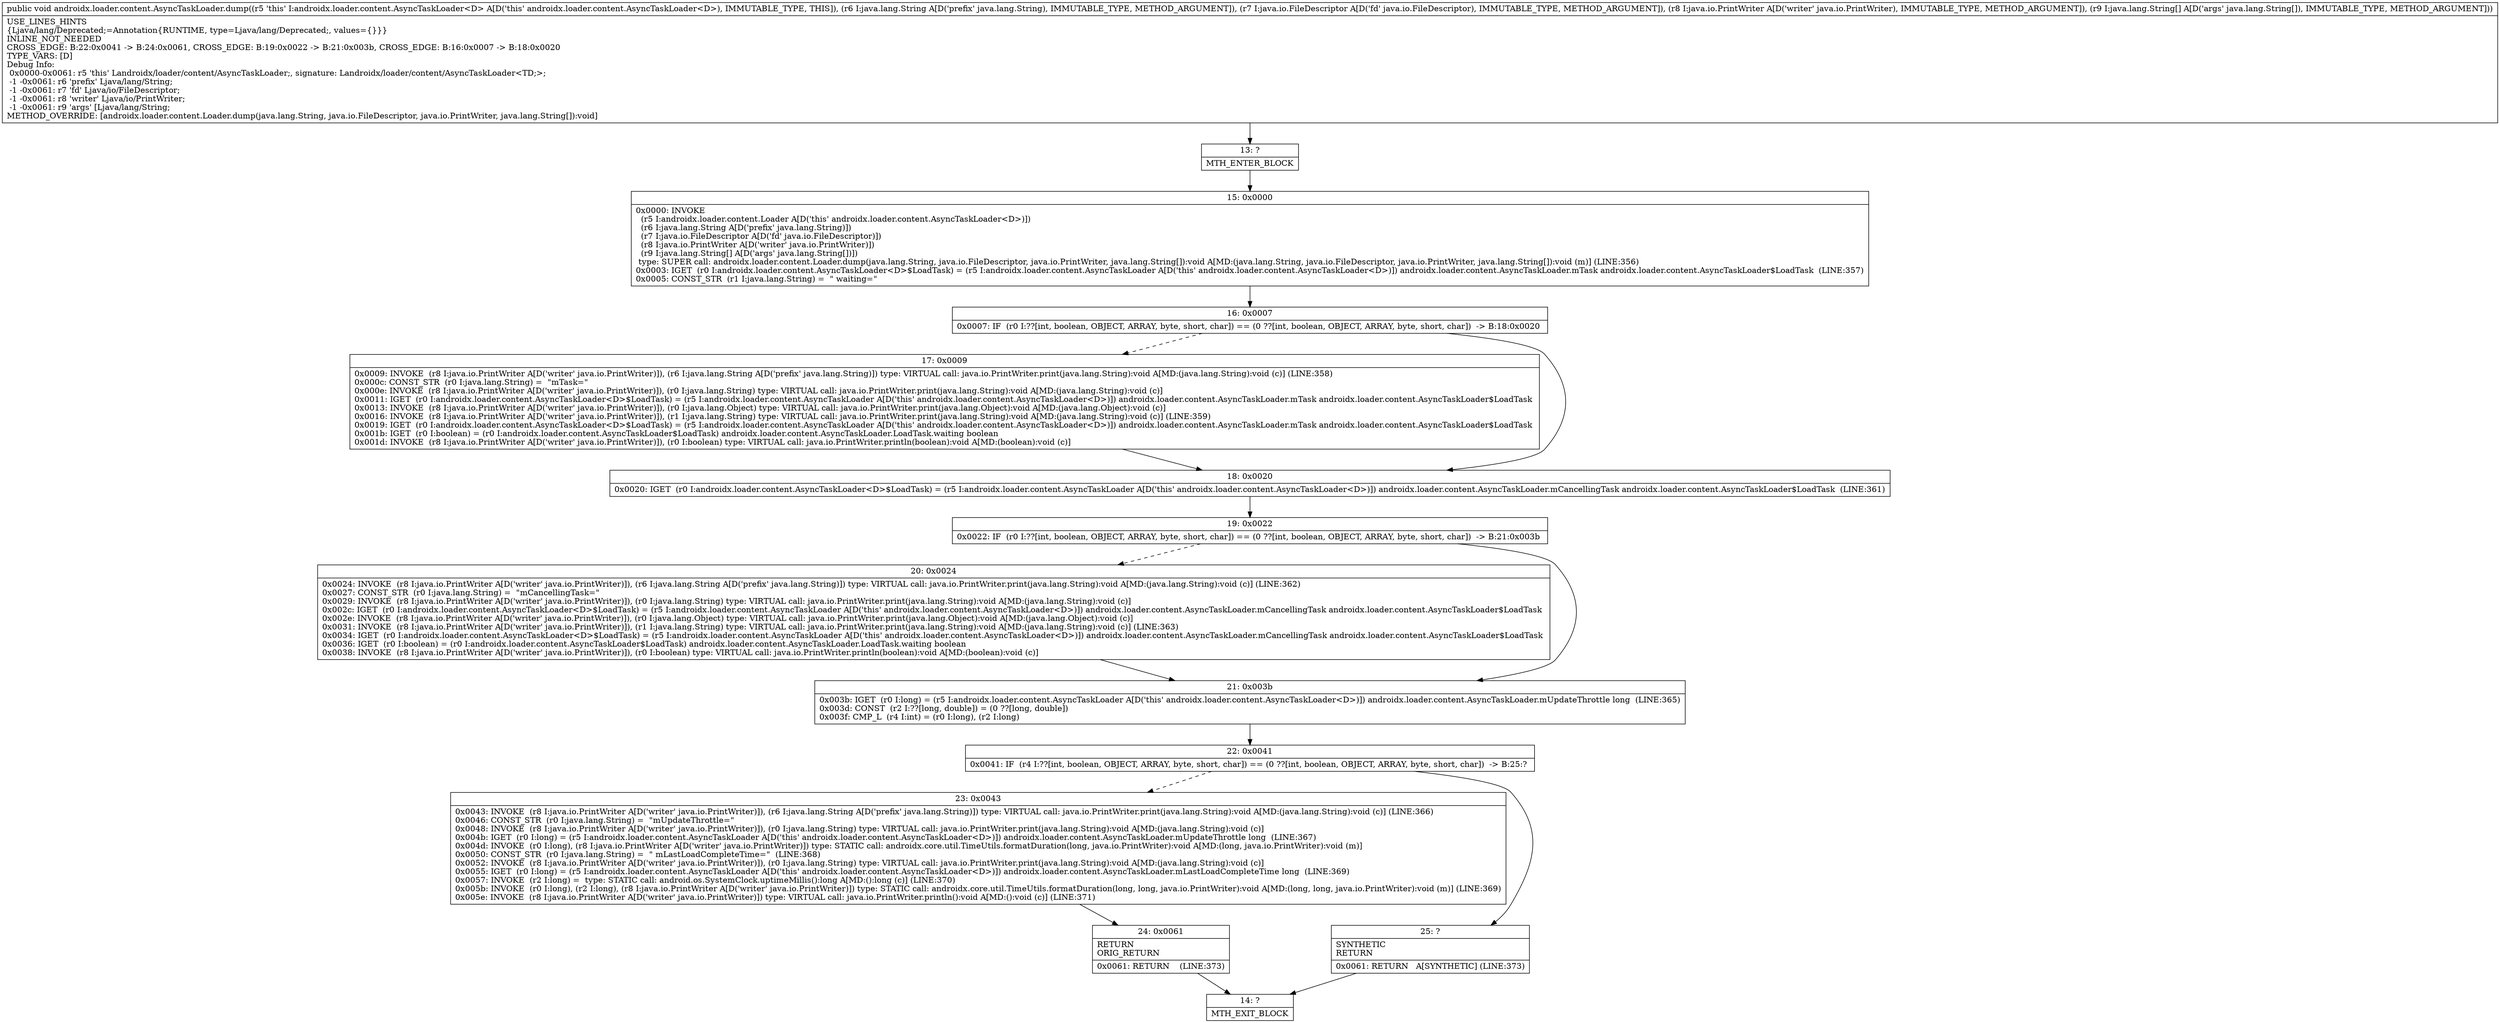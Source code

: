 digraph "CFG forandroidx.loader.content.AsyncTaskLoader.dump(Ljava\/lang\/String;Ljava\/io\/FileDescriptor;Ljava\/io\/PrintWriter;[Ljava\/lang\/String;)V" {
Node_13 [shape=record,label="{13\:\ ?|MTH_ENTER_BLOCK\l}"];
Node_15 [shape=record,label="{15\:\ 0x0000|0x0000: INVOKE  \l  (r5 I:androidx.loader.content.Loader A[D('this' androidx.loader.content.AsyncTaskLoader\<D\>)])\l  (r6 I:java.lang.String A[D('prefix' java.lang.String)])\l  (r7 I:java.io.FileDescriptor A[D('fd' java.io.FileDescriptor)])\l  (r8 I:java.io.PrintWriter A[D('writer' java.io.PrintWriter)])\l  (r9 I:java.lang.String[] A[D('args' java.lang.String[])])\l type: SUPER call: androidx.loader.content.Loader.dump(java.lang.String, java.io.FileDescriptor, java.io.PrintWriter, java.lang.String[]):void A[MD:(java.lang.String, java.io.FileDescriptor, java.io.PrintWriter, java.lang.String[]):void (m)] (LINE:356)\l0x0003: IGET  (r0 I:androidx.loader.content.AsyncTaskLoader\<D\>$LoadTask) = (r5 I:androidx.loader.content.AsyncTaskLoader A[D('this' androidx.loader.content.AsyncTaskLoader\<D\>)]) androidx.loader.content.AsyncTaskLoader.mTask androidx.loader.content.AsyncTaskLoader$LoadTask  (LINE:357)\l0x0005: CONST_STR  (r1 I:java.lang.String) =  \" waiting=\" \l}"];
Node_16 [shape=record,label="{16\:\ 0x0007|0x0007: IF  (r0 I:??[int, boolean, OBJECT, ARRAY, byte, short, char]) == (0 ??[int, boolean, OBJECT, ARRAY, byte, short, char])  \-\> B:18:0x0020 \l}"];
Node_17 [shape=record,label="{17\:\ 0x0009|0x0009: INVOKE  (r8 I:java.io.PrintWriter A[D('writer' java.io.PrintWriter)]), (r6 I:java.lang.String A[D('prefix' java.lang.String)]) type: VIRTUAL call: java.io.PrintWriter.print(java.lang.String):void A[MD:(java.lang.String):void (c)] (LINE:358)\l0x000c: CONST_STR  (r0 I:java.lang.String) =  \"mTask=\" \l0x000e: INVOKE  (r8 I:java.io.PrintWriter A[D('writer' java.io.PrintWriter)]), (r0 I:java.lang.String) type: VIRTUAL call: java.io.PrintWriter.print(java.lang.String):void A[MD:(java.lang.String):void (c)]\l0x0011: IGET  (r0 I:androidx.loader.content.AsyncTaskLoader\<D\>$LoadTask) = (r5 I:androidx.loader.content.AsyncTaskLoader A[D('this' androidx.loader.content.AsyncTaskLoader\<D\>)]) androidx.loader.content.AsyncTaskLoader.mTask androidx.loader.content.AsyncTaskLoader$LoadTask \l0x0013: INVOKE  (r8 I:java.io.PrintWriter A[D('writer' java.io.PrintWriter)]), (r0 I:java.lang.Object) type: VIRTUAL call: java.io.PrintWriter.print(java.lang.Object):void A[MD:(java.lang.Object):void (c)]\l0x0016: INVOKE  (r8 I:java.io.PrintWriter A[D('writer' java.io.PrintWriter)]), (r1 I:java.lang.String) type: VIRTUAL call: java.io.PrintWriter.print(java.lang.String):void A[MD:(java.lang.String):void (c)] (LINE:359)\l0x0019: IGET  (r0 I:androidx.loader.content.AsyncTaskLoader\<D\>$LoadTask) = (r5 I:androidx.loader.content.AsyncTaskLoader A[D('this' androidx.loader.content.AsyncTaskLoader\<D\>)]) androidx.loader.content.AsyncTaskLoader.mTask androidx.loader.content.AsyncTaskLoader$LoadTask \l0x001b: IGET  (r0 I:boolean) = (r0 I:androidx.loader.content.AsyncTaskLoader$LoadTask) androidx.loader.content.AsyncTaskLoader.LoadTask.waiting boolean \l0x001d: INVOKE  (r8 I:java.io.PrintWriter A[D('writer' java.io.PrintWriter)]), (r0 I:boolean) type: VIRTUAL call: java.io.PrintWriter.println(boolean):void A[MD:(boolean):void (c)]\l}"];
Node_18 [shape=record,label="{18\:\ 0x0020|0x0020: IGET  (r0 I:androidx.loader.content.AsyncTaskLoader\<D\>$LoadTask) = (r5 I:androidx.loader.content.AsyncTaskLoader A[D('this' androidx.loader.content.AsyncTaskLoader\<D\>)]) androidx.loader.content.AsyncTaskLoader.mCancellingTask androidx.loader.content.AsyncTaskLoader$LoadTask  (LINE:361)\l}"];
Node_19 [shape=record,label="{19\:\ 0x0022|0x0022: IF  (r0 I:??[int, boolean, OBJECT, ARRAY, byte, short, char]) == (0 ??[int, boolean, OBJECT, ARRAY, byte, short, char])  \-\> B:21:0x003b \l}"];
Node_20 [shape=record,label="{20\:\ 0x0024|0x0024: INVOKE  (r8 I:java.io.PrintWriter A[D('writer' java.io.PrintWriter)]), (r6 I:java.lang.String A[D('prefix' java.lang.String)]) type: VIRTUAL call: java.io.PrintWriter.print(java.lang.String):void A[MD:(java.lang.String):void (c)] (LINE:362)\l0x0027: CONST_STR  (r0 I:java.lang.String) =  \"mCancellingTask=\" \l0x0029: INVOKE  (r8 I:java.io.PrintWriter A[D('writer' java.io.PrintWriter)]), (r0 I:java.lang.String) type: VIRTUAL call: java.io.PrintWriter.print(java.lang.String):void A[MD:(java.lang.String):void (c)]\l0x002c: IGET  (r0 I:androidx.loader.content.AsyncTaskLoader\<D\>$LoadTask) = (r5 I:androidx.loader.content.AsyncTaskLoader A[D('this' androidx.loader.content.AsyncTaskLoader\<D\>)]) androidx.loader.content.AsyncTaskLoader.mCancellingTask androidx.loader.content.AsyncTaskLoader$LoadTask \l0x002e: INVOKE  (r8 I:java.io.PrintWriter A[D('writer' java.io.PrintWriter)]), (r0 I:java.lang.Object) type: VIRTUAL call: java.io.PrintWriter.print(java.lang.Object):void A[MD:(java.lang.Object):void (c)]\l0x0031: INVOKE  (r8 I:java.io.PrintWriter A[D('writer' java.io.PrintWriter)]), (r1 I:java.lang.String) type: VIRTUAL call: java.io.PrintWriter.print(java.lang.String):void A[MD:(java.lang.String):void (c)] (LINE:363)\l0x0034: IGET  (r0 I:androidx.loader.content.AsyncTaskLoader\<D\>$LoadTask) = (r5 I:androidx.loader.content.AsyncTaskLoader A[D('this' androidx.loader.content.AsyncTaskLoader\<D\>)]) androidx.loader.content.AsyncTaskLoader.mCancellingTask androidx.loader.content.AsyncTaskLoader$LoadTask \l0x0036: IGET  (r0 I:boolean) = (r0 I:androidx.loader.content.AsyncTaskLoader$LoadTask) androidx.loader.content.AsyncTaskLoader.LoadTask.waiting boolean \l0x0038: INVOKE  (r8 I:java.io.PrintWriter A[D('writer' java.io.PrintWriter)]), (r0 I:boolean) type: VIRTUAL call: java.io.PrintWriter.println(boolean):void A[MD:(boolean):void (c)]\l}"];
Node_21 [shape=record,label="{21\:\ 0x003b|0x003b: IGET  (r0 I:long) = (r5 I:androidx.loader.content.AsyncTaskLoader A[D('this' androidx.loader.content.AsyncTaskLoader\<D\>)]) androidx.loader.content.AsyncTaskLoader.mUpdateThrottle long  (LINE:365)\l0x003d: CONST  (r2 I:??[long, double]) = (0 ??[long, double]) \l0x003f: CMP_L  (r4 I:int) = (r0 I:long), (r2 I:long) \l}"];
Node_22 [shape=record,label="{22\:\ 0x0041|0x0041: IF  (r4 I:??[int, boolean, OBJECT, ARRAY, byte, short, char]) == (0 ??[int, boolean, OBJECT, ARRAY, byte, short, char])  \-\> B:25:? \l}"];
Node_23 [shape=record,label="{23\:\ 0x0043|0x0043: INVOKE  (r8 I:java.io.PrintWriter A[D('writer' java.io.PrintWriter)]), (r6 I:java.lang.String A[D('prefix' java.lang.String)]) type: VIRTUAL call: java.io.PrintWriter.print(java.lang.String):void A[MD:(java.lang.String):void (c)] (LINE:366)\l0x0046: CONST_STR  (r0 I:java.lang.String) =  \"mUpdateThrottle=\" \l0x0048: INVOKE  (r8 I:java.io.PrintWriter A[D('writer' java.io.PrintWriter)]), (r0 I:java.lang.String) type: VIRTUAL call: java.io.PrintWriter.print(java.lang.String):void A[MD:(java.lang.String):void (c)]\l0x004b: IGET  (r0 I:long) = (r5 I:androidx.loader.content.AsyncTaskLoader A[D('this' androidx.loader.content.AsyncTaskLoader\<D\>)]) androidx.loader.content.AsyncTaskLoader.mUpdateThrottle long  (LINE:367)\l0x004d: INVOKE  (r0 I:long), (r8 I:java.io.PrintWriter A[D('writer' java.io.PrintWriter)]) type: STATIC call: androidx.core.util.TimeUtils.formatDuration(long, java.io.PrintWriter):void A[MD:(long, java.io.PrintWriter):void (m)]\l0x0050: CONST_STR  (r0 I:java.lang.String) =  \" mLastLoadCompleteTime=\"  (LINE:368)\l0x0052: INVOKE  (r8 I:java.io.PrintWriter A[D('writer' java.io.PrintWriter)]), (r0 I:java.lang.String) type: VIRTUAL call: java.io.PrintWriter.print(java.lang.String):void A[MD:(java.lang.String):void (c)]\l0x0055: IGET  (r0 I:long) = (r5 I:androidx.loader.content.AsyncTaskLoader A[D('this' androidx.loader.content.AsyncTaskLoader\<D\>)]) androidx.loader.content.AsyncTaskLoader.mLastLoadCompleteTime long  (LINE:369)\l0x0057: INVOKE  (r2 I:long) =  type: STATIC call: android.os.SystemClock.uptimeMillis():long A[MD:():long (c)] (LINE:370)\l0x005b: INVOKE  (r0 I:long), (r2 I:long), (r8 I:java.io.PrintWriter A[D('writer' java.io.PrintWriter)]) type: STATIC call: androidx.core.util.TimeUtils.formatDuration(long, long, java.io.PrintWriter):void A[MD:(long, long, java.io.PrintWriter):void (m)] (LINE:369)\l0x005e: INVOKE  (r8 I:java.io.PrintWriter A[D('writer' java.io.PrintWriter)]) type: VIRTUAL call: java.io.PrintWriter.println():void A[MD:():void (c)] (LINE:371)\l}"];
Node_24 [shape=record,label="{24\:\ 0x0061|RETURN\lORIG_RETURN\l|0x0061: RETURN    (LINE:373)\l}"];
Node_14 [shape=record,label="{14\:\ ?|MTH_EXIT_BLOCK\l}"];
Node_25 [shape=record,label="{25\:\ ?|SYNTHETIC\lRETURN\l|0x0061: RETURN   A[SYNTHETIC] (LINE:373)\l}"];
MethodNode[shape=record,label="{public void androidx.loader.content.AsyncTaskLoader.dump((r5 'this' I:androidx.loader.content.AsyncTaskLoader\<D\> A[D('this' androidx.loader.content.AsyncTaskLoader\<D\>), IMMUTABLE_TYPE, THIS]), (r6 I:java.lang.String A[D('prefix' java.lang.String), IMMUTABLE_TYPE, METHOD_ARGUMENT]), (r7 I:java.io.FileDescriptor A[D('fd' java.io.FileDescriptor), IMMUTABLE_TYPE, METHOD_ARGUMENT]), (r8 I:java.io.PrintWriter A[D('writer' java.io.PrintWriter), IMMUTABLE_TYPE, METHOD_ARGUMENT]), (r9 I:java.lang.String[] A[D('args' java.lang.String[]), IMMUTABLE_TYPE, METHOD_ARGUMENT]))  | USE_LINES_HINTS\l\{Ljava\/lang\/Deprecated;=Annotation\{RUNTIME, type=Ljava\/lang\/Deprecated;, values=\{\}\}\}\lINLINE_NOT_NEEDED\lCROSS_EDGE: B:22:0x0041 \-\> B:24:0x0061, CROSS_EDGE: B:19:0x0022 \-\> B:21:0x003b, CROSS_EDGE: B:16:0x0007 \-\> B:18:0x0020\lTYPE_VARS: [D]\lDebug Info:\l  0x0000\-0x0061: r5 'this' Landroidx\/loader\/content\/AsyncTaskLoader;, signature: Landroidx\/loader\/content\/AsyncTaskLoader\<TD;\>;\l  \-1 \-0x0061: r6 'prefix' Ljava\/lang\/String;\l  \-1 \-0x0061: r7 'fd' Ljava\/io\/FileDescriptor;\l  \-1 \-0x0061: r8 'writer' Ljava\/io\/PrintWriter;\l  \-1 \-0x0061: r9 'args' [Ljava\/lang\/String;\lMETHOD_OVERRIDE: [androidx.loader.content.Loader.dump(java.lang.String, java.io.FileDescriptor, java.io.PrintWriter, java.lang.String[]):void]\l}"];
MethodNode -> Node_13;Node_13 -> Node_15;
Node_15 -> Node_16;
Node_16 -> Node_17[style=dashed];
Node_16 -> Node_18;
Node_17 -> Node_18;
Node_18 -> Node_19;
Node_19 -> Node_20[style=dashed];
Node_19 -> Node_21;
Node_20 -> Node_21;
Node_21 -> Node_22;
Node_22 -> Node_23[style=dashed];
Node_22 -> Node_25;
Node_23 -> Node_24;
Node_24 -> Node_14;
Node_25 -> Node_14;
}

